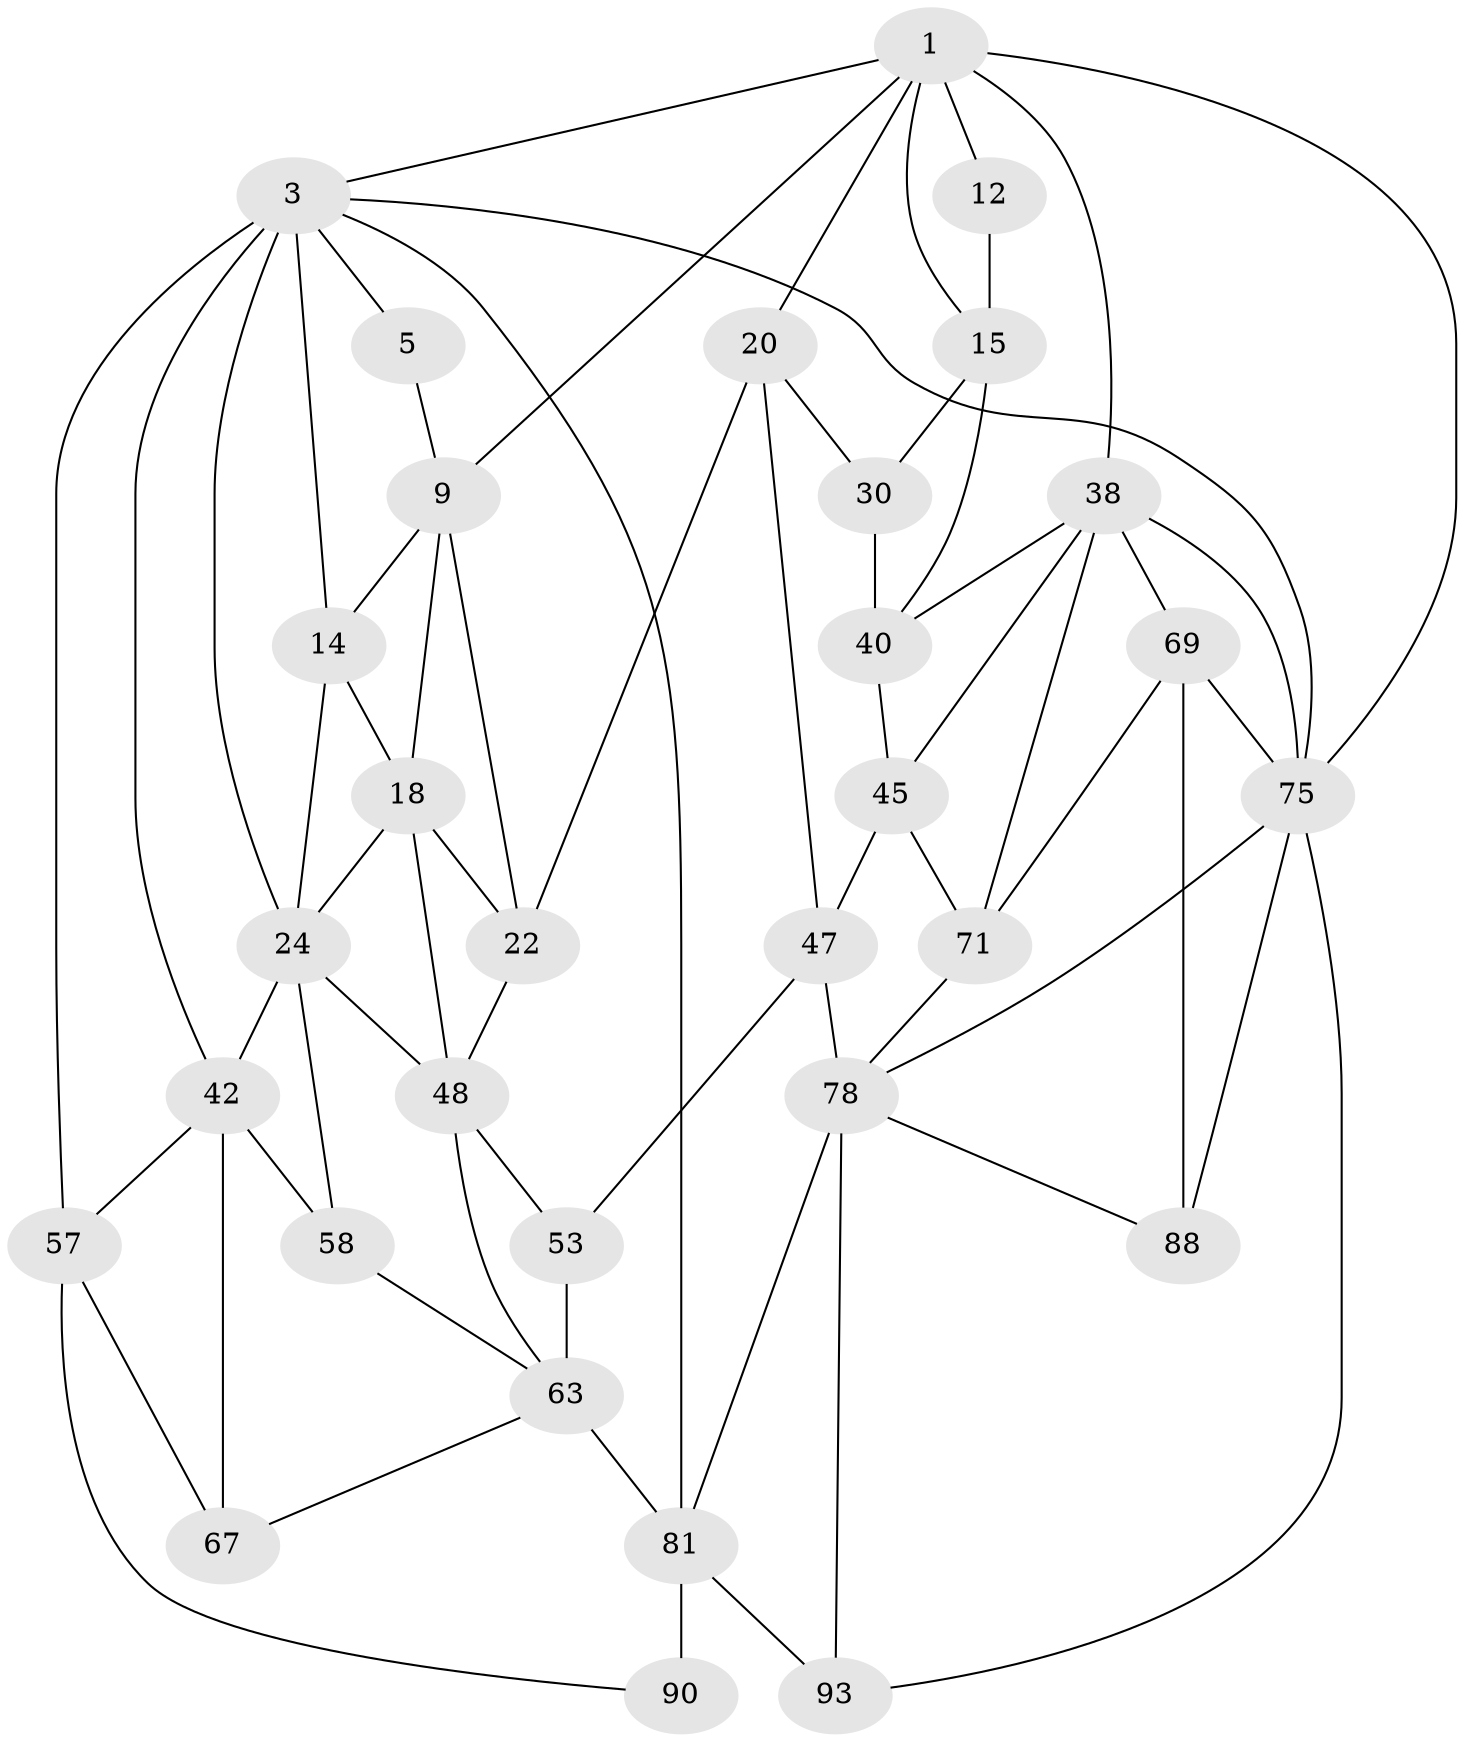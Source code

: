// original degree distribution, {3: 0.02040816326530612, 5: 0.5102040816326531, 4: 0.24489795918367346, 6: 0.22448979591836735}
// Generated by graph-tools (version 1.1) at 2025/21/03/04/25 18:21:39]
// undirected, 31 vertices, 67 edges
graph export_dot {
graph [start="1"]
  node [color=gray90,style=filled];
  1 [pos="+0.7608010489252992+0",super="+2+6"];
  3 [pos="+0+0",super="+4+61+26"];
  5 [pos="+0.5730019433529494+0"];
  9 [pos="+0.5072724682897288+0.10483397369824547",super="+10+17"];
  12 [pos="+0.95955590327706+0.1495104550271867",super="+27+13"];
  14 [pos="+0.27689684991869945+0.022068769617183494",super="+19"];
  15 [pos="+0.8176144471796877+0.13457946801120835",super="+16+28"];
  18 [pos="+0.41241997182659174+0.14363671094952749",super="+32"];
  20 [pos="+0.6168275068026683+0.21817626116584812",super="+21"];
  22 [pos="+0.5365900296855847+0.2772168388355926",super="+35"];
  24 [pos="+0.265504977976166+0.17751251741367954",super="+25+34"];
  30 [pos="+0.7091124412288621+0.23968815017680153",super="+31"];
  38 [pos="+1+0.4064150555969197",super="+39+68"];
  40 [pos="+0.904945168041183+0.2950316115195236",super="+44"];
  42 [pos="+0.15542991919843518+0.3026501713976731",super="+43+55"];
  45 [pos="+0.748933673174066+0.4510453744631527",super="+46"];
  47 [pos="+0.6600390443631966+0.48717246696945155",super="+52"];
  48 [pos="+0.40904008293971655+0.4939025407446216",super="+49+54"];
  53 [pos="+0.46089023719374045+0.512439716481941",super="+73"];
  57 [pos="+0+0.4323657861476763",super="+59"];
  58 [pos="+0.12084840469093427+0.4733059586968708"];
  63 [pos="+0.25830441986490904+0.6020973436546494",super="+74+64"];
  67 [pos="+0.13345969605048885+0.712883482103267"];
  69 [pos="+0.9714459406415119+0.5745754632794905",super="+83"];
  71 [pos="+0.7835476415008473+0.7296956197954314",super="+72"];
  75 [pos="+1+1",super="+76+95"];
  78 [pos="+0.5153693984409325+0.7506332902082818",super="+80"];
  81 [pos="+0.47232173400352456+0.8121007586429103",super="+85"];
  88 [pos="+0.747467835203884+0.8433263643888397"];
  90 [pos="+0.13130894000642573+0.8157110044079501"];
  93 [pos="+0.7015044985039957+0.9058468033529681",super="+94+96"];
  1 -- 3;
  1 -- 38;
  1 -- 75;
  1 -- 12 [weight=2];
  1 -- 20;
  1 -- 9;
  1 -- 15;
  3 -- 5;
  3 -- 14;
  3 -- 75;
  3 -- 57 [weight=2];
  3 -- 24;
  3 -- 42;
  3 -- 81;
  5 -- 9;
  9 -- 14;
  9 -- 18 [weight=2];
  9 -- 22;
  12 -- 15 [weight=3];
  14 -- 24;
  14 -- 18;
  15 -- 30 [weight=2];
  15 -- 40;
  18 -- 48;
  18 -- 22;
  18 -- 24;
  20 -- 30;
  20 -- 22;
  20 -- 47;
  22 -- 48;
  24 -- 42 [weight=2];
  24 -- 48;
  24 -- 58;
  30 -- 40;
  38 -- 69 [weight=2];
  38 -- 71;
  38 -- 40;
  38 -- 45;
  38 -- 75;
  40 -- 45;
  42 -- 57;
  42 -- 67;
  42 -- 58;
  45 -- 47;
  45 -- 71;
  47 -- 53;
  47 -- 78;
  48 -- 63;
  48 -- 53;
  53 -- 63 [weight=3];
  57 -- 67;
  57 -- 90;
  58 -- 63;
  63 -- 81 [weight=2];
  63 -- 67;
  69 -- 88;
  69 -- 75;
  69 -- 71;
  71 -- 78;
  75 -- 88;
  75 -- 93;
  75 -- 78;
  78 -- 81;
  78 -- 88;
  78 -- 93;
  81 -- 90 [weight=2];
  81 -- 93 [weight=2];
}
